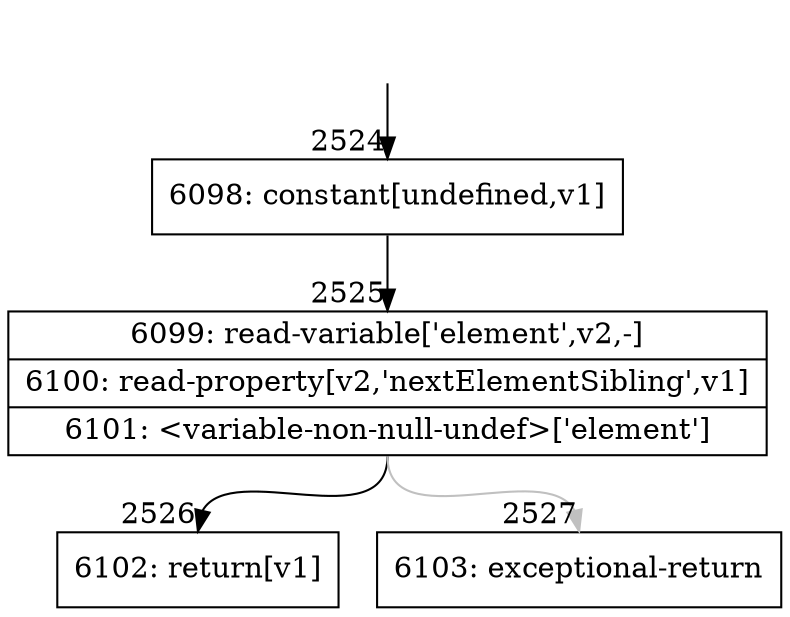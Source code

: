 digraph {
rankdir="TD"
BB_entry197[shape=none,label=""];
BB_entry197 -> BB2524 [tailport=s, headport=n, headlabel="    2524"]
BB2524 [shape=record label="{6098: constant[undefined,v1]}" ] 
BB2524 -> BB2525 [tailport=s, headport=n, headlabel="      2525"]
BB2525 [shape=record label="{6099: read-variable['element',v2,-]|6100: read-property[v2,'nextElementSibling',v1]|6101: \<variable-non-null-undef\>['element']}" ] 
BB2525 -> BB2526 [tailport=s, headport=n, headlabel="      2526"]
BB2525 -> BB2527 [tailport=s, headport=n, color=gray, headlabel="      2527"]
BB2526 [shape=record label="{6102: return[v1]}" ] 
BB2527 [shape=record label="{6103: exceptional-return}" ] 
//#$~ 3454
}

